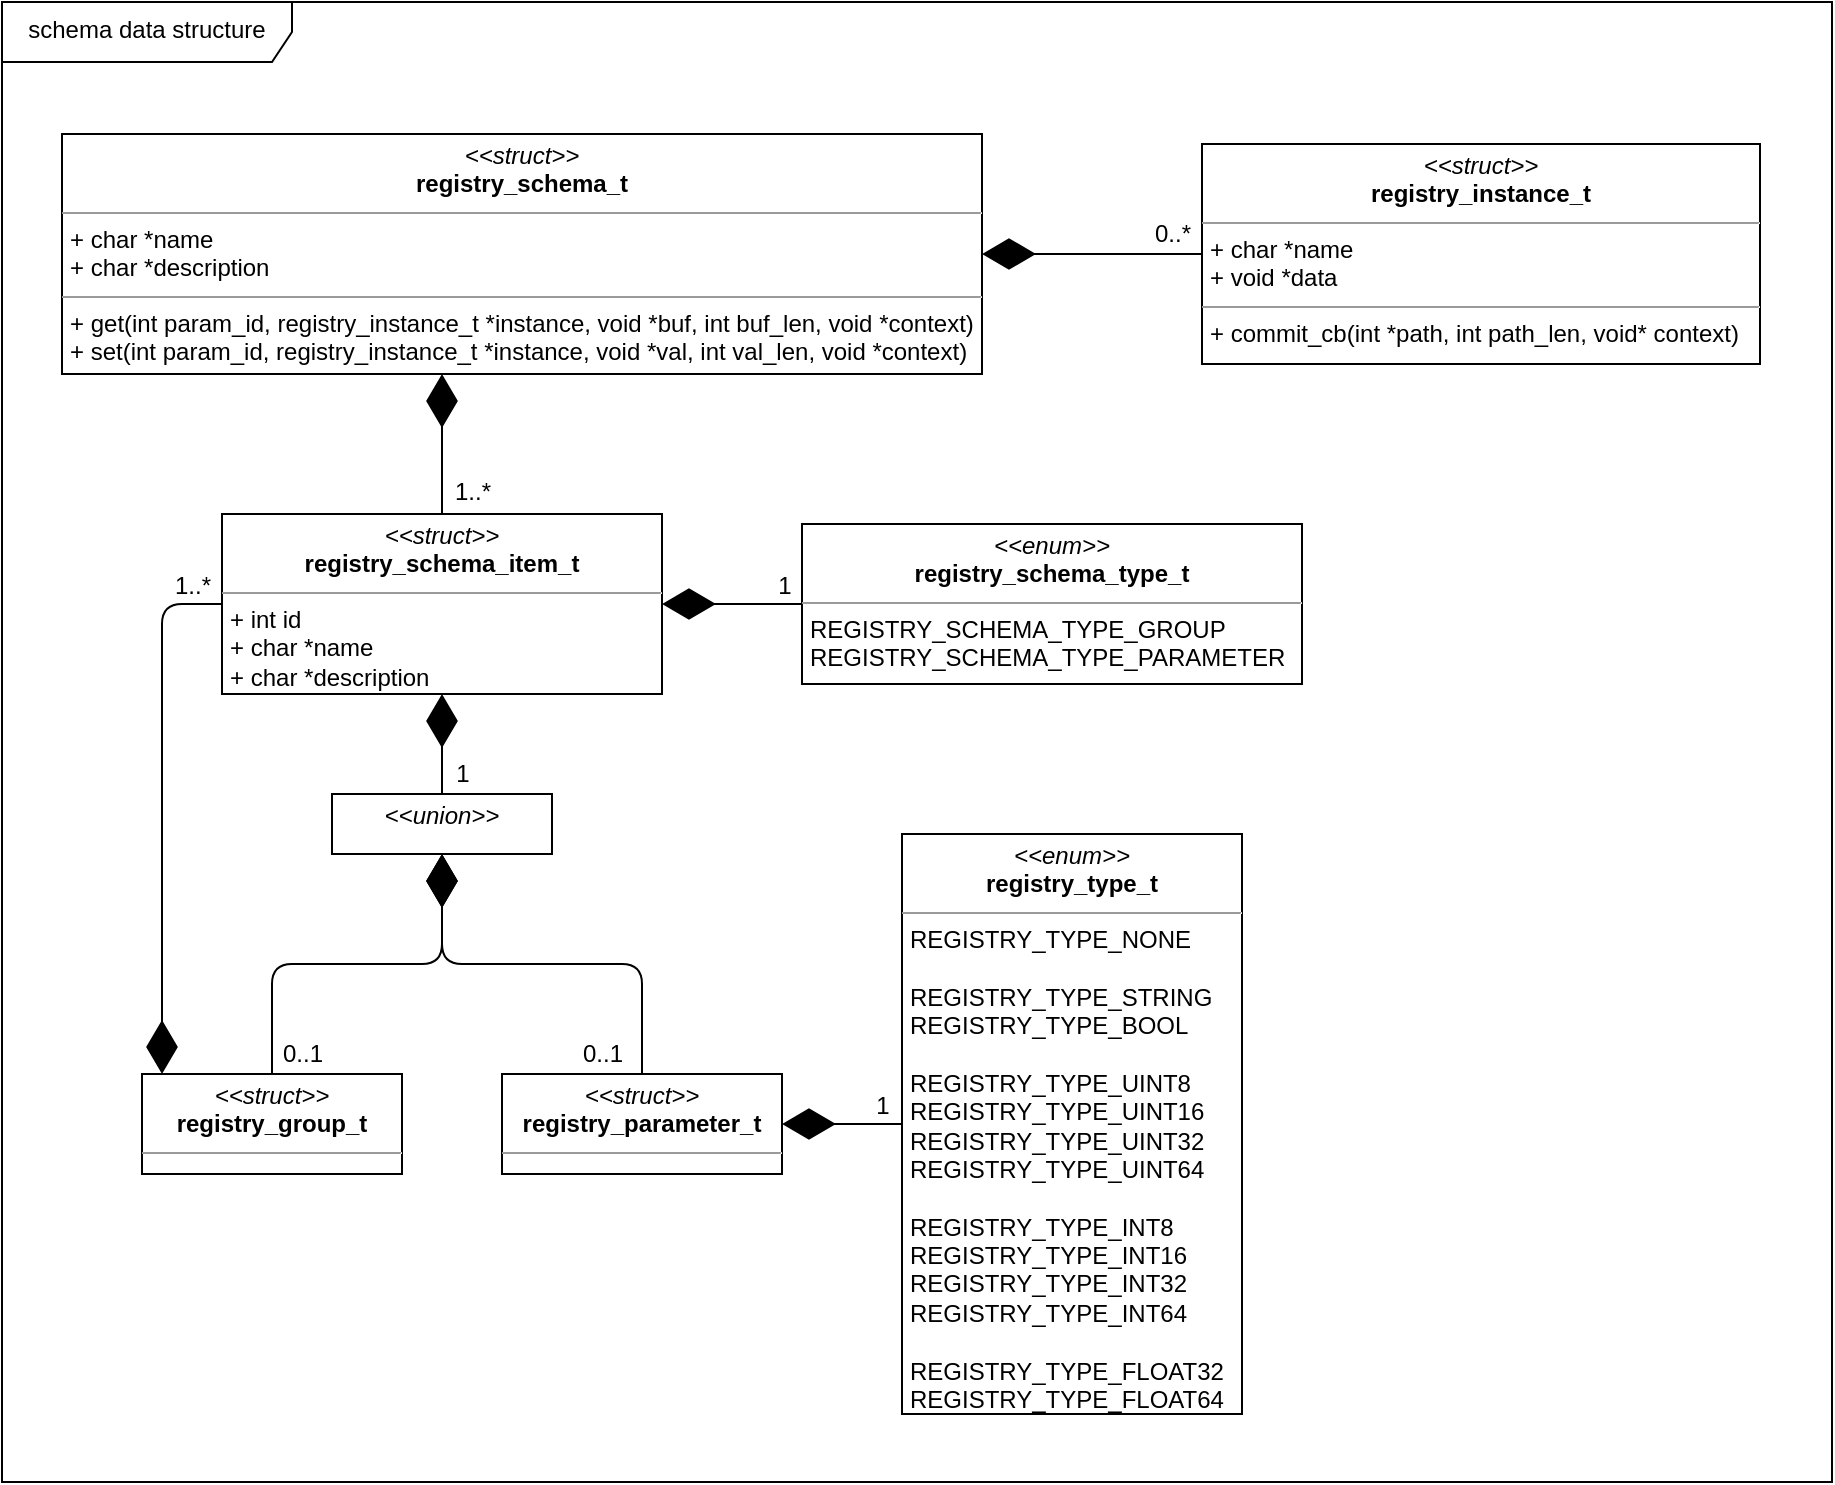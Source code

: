 <mxfile>
    <diagram id="fjN8D4Odn0497USpxgly" name="Page-1">
        <mxGraphModel dx="1312" dy="1364" grid="1" gridSize="10" guides="1" tooltips="1" connect="1" arrows="1" fold="1" page="1" pageScale="1" pageWidth="1169" pageHeight="827" background="#ffffff" math="0" shadow="0">
            <root>
                <mxCell id="0"/>
                <mxCell id="1" parent="0"/>
                <mxCell id="118" value="schema data structure" style="shape=umlFrame;whiteSpace=wrap;html=1;verticalAlign=top;width=145;height=30;swimlaneFillColor=#ffffff;" parent="1" vertex="1">
                    <mxGeometry x="40" y="-800" width="915" height="740" as="geometry"/>
                </mxCell>
                <mxCell id="14" value="&lt;p style=&quot;margin: 0px ; margin-top: 4px ; text-align: center&quot;&gt;&lt;i&gt;&amp;lt;&amp;lt;struct&amp;gt;&amp;gt;&lt;/i&gt;&lt;br&gt;&lt;b&gt;registry_schema_t&lt;/b&gt;&lt;br&gt;&lt;/p&gt;&lt;hr size=&quot;1&quot;&gt;&lt;p style=&quot;margin: 0px ; margin-left: 4px&quot;&gt;+&amp;nbsp;&lt;span&gt;char *name&lt;/span&gt;&lt;/p&gt;&lt;p style=&quot;margin: 0px ; margin-left: 4px&quot;&gt;+ char *description&lt;/p&gt;&lt;hr size=&quot;1&quot;&gt;&lt;p style=&quot;margin: 0px ; margin-left: 4px&quot;&gt;+ get(int param_id, registry_instance_t *instance, void *buf, int buf_len, void *context)&lt;/p&gt;&lt;p style=&quot;margin: 0px ; margin-left: 4px&quot;&gt;+ set(int param_id, registry_instance_t *instance, void *val, int val_len, void *context)&lt;/p&gt;&lt;p style=&quot;margin: 0px ; margin-left: 4px&quot;&gt;&amp;nbsp;&lt;/p&gt;" style="verticalAlign=top;align=left;overflow=fill;fontSize=12;fontFamily=Helvetica;html=1;" parent="1" vertex="1">
                    <mxGeometry x="70" y="-734" width="460" height="120" as="geometry"/>
                </mxCell>
                <mxCell id="15" value="&lt;p style=&quot;margin: 0px ; margin-top: 4px ; text-align: center&quot;&gt;&lt;i&gt;&amp;lt;&amp;lt;enum&amp;gt;&amp;gt;&lt;/i&gt;&lt;br&gt;&lt;b&gt;registry_type_t&lt;/b&gt;&lt;/p&gt;&lt;hr size=&quot;1&quot;&gt;&lt;p style=&quot;margin: 0px ; margin-left: 4px&quot;&gt;REGISTRY_TYPE_NONE&lt;br&gt;&lt;/p&gt;&lt;p style=&quot;margin: 0px ; margin-left: 4px&quot;&gt;&lt;br&gt;&lt;/p&gt;&lt;p style=&quot;margin: 0px ; margin-left: 4px&quot;&gt;REGISTRY_TYPE_STRING&lt;br&gt;&lt;/p&gt;&lt;p style=&quot;margin: 0px ; margin-left: 4px&quot;&gt;REGISTRY_TYPE_BOOL&lt;br&gt;&lt;/p&gt;&lt;p style=&quot;margin: 0px ; margin-left: 4px&quot;&gt;&lt;br&gt;&lt;/p&gt;&lt;p style=&quot;margin: 0px ; margin-left: 4px&quot;&gt;REGISTRY_TYPE_UINT8&lt;br&gt;&lt;/p&gt;&lt;p style=&quot;margin: 0px ; margin-left: 4px&quot;&gt;REGISTRY_TYPE_UINT16&lt;br&gt;&lt;/p&gt;&lt;p style=&quot;margin: 0px ; margin-left: 4px&quot;&gt;REGISTRY_TYPE_UINT32&lt;br&gt;&lt;/p&gt;&lt;p style=&quot;margin: 0px ; margin-left: 4px&quot;&gt;REGISTRY_TYPE_UINT64&lt;br&gt;&lt;/p&gt;&lt;p style=&quot;margin: 0px ; margin-left: 4px&quot;&gt;&lt;br&gt;&lt;/p&gt;&lt;p style=&quot;margin: 0px ; margin-left: 4px&quot;&gt;REGISTRY_TYPE_INT8&lt;br&gt;&lt;/p&gt;&lt;p style=&quot;margin: 0px ; margin-left: 4px&quot;&gt;REGISTRY_TYPE_INT16&lt;br&gt;&lt;/p&gt;&lt;p style=&quot;margin: 0px ; margin-left: 4px&quot;&gt;REGISTRY_TYPE_INT32&lt;br&gt;&lt;/p&gt;&lt;p style=&quot;margin: 0px ; margin-left: 4px&quot;&gt;REGISTRY_TYPE_INT64&lt;br&gt;&lt;/p&gt;&lt;p style=&quot;margin: 0px ; margin-left: 4px&quot;&gt;&lt;br&gt;&lt;/p&gt;&lt;p style=&quot;margin: 0px ; margin-left: 4px&quot;&gt;REGISTRY_TYPE_FLOAT32&lt;br&gt;&lt;/p&gt;&lt;p style=&quot;margin: 0px ; margin-left: 4px&quot;&gt;REGISTRY_TYPE_FLOAT64&lt;br&gt;&lt;/p&gt;" style="verticalAlign=top;align=left;overflow=fill;fontSize=12;fontFamily=Helvetica;html=1;" parent="1" vertex="1">
                    <mxGeometry x="490" y="-384" width="170" height="290" as="geometry"/>
                </mxCell>
                <mxCell id="16" value="&lt;p style=&quot;margin: 0px ; margin-top: 4px ; text-align: center&quot;&gt;&lt;i&gt;&amp;lt;&amp;lt;struct&amp;gt;&amp;gt;&lt;/i&gt;&lt;br&gt;&lt;b&gt;registry_schema_item_t&lt;/b&gt;&lt;br&gt;&lt;/p&gt;&lt;hr size=&quot;1&quot;&gt;&lt;p style=&quot;margin: 0px ; margin-left: 4px&quot;&gt;+ int id&lt;br&gt;&lt;/p&gt;&lt;p style=&quot;margin: 0px ; margin-left: 4px&quot;&gt;+ char *name&lt;/p&gt;&lt;p style=&quot;margin: 0px ; margin-left: 4px&quot;&gt;+ char *description&lt;/p&gt;&lt;p style=&quot;margin: 0px ; margin-left: 4px&quot;&gt;&amp;nbsp;&lt;/p&gt;" style="verticalAlign=top;align=left;overflow=fill;fontSize=12;fontFamily=Helvetica;html=1;" parent="1" vertex="1">
                    <mxGeometry x="150" y="-544" width="220" height="90" as="geometry"/>
                </mxCell>
                <mxCell id="17" value="&lt;p style=&quot;margin: 0px ; margin-top: 4px ; text-align: center&quot;&gt;&lt;i&gt;&amp;lt;&amp;lt;enum&amp;gt;&amp;gt;&lt;/i&gt;&lt;br&gt;&lt;b&gt;registry_schema_type_t&lt;/b&gt;&lt;/p&gt;&lt;hr size=&quot;1&quot;&gt;&lt;p style=&quot;margin: 0px ; margin-left: 4px&quot;&gt;REGISTRY_SCHEMA_TYPE_GROUP&lt;/p&gt;&lt;p style=&quot;margin: 0px ; margin-left: 4px&quot;&gt;REGISTRY_SCHEMA_TYPE_PARAMETER&lt;/p&gt;" style="verticalAlign=top;align=left;overflow=fill;fontSize=12;fontFamily=Helvetica;html=1;" parent="1" vertex="1">
                    <mxGeometry x="440" y="-539" width="250" height="80" as="geometry"/>
                </mxCell>
                <mxCell id="18" value="&lt;p style=&quot;margin: 0px ; margin-top: 4px ; text-align: center&quot;&gt;&lt;i&gt;&amp;lt;&amp;lt;struct&amp;gt;&amp;gt;&lt;/i&gt;&lt;br&gt;&lt;b&gt;registry_group_t&lt;/b&gt;&lt;br&gt;&lt;/p&gt;&lt;hr size=&quot;1&quot;&gt;&lt;p style=&quot;margin: 0px ; margin-left: 4px&quot;&gt;&lt;br&gt;&lt;/p&gt;&lt;p style=&quot;margin: 0px ; margin-left: 4px&quot;&gt;&amp;nbsp;&lt;/p&gt;" style="verticalAlign=top;align=left;overflow=fill;fontSize=12;fontFamily=Helvetica;html=1;" parent="1" vertex="1">
                    <mxGeometry x="110" y="-264" width="130" height="50" as="geometry"/>
                </mxCell>
                <mxCell id="19" value="&lt;p style=&quot;margin: 0px ; margin-top: 4px ; text-align: center&quot;&gt;&lt;i&gt;&amp;lt;&amp;lt;struct&amp;gt;&amp;gt;&lt;/i&gt;&lt;br&gt;&lt;b&gt;registry_parameter_t&lt;/b&gt;&lt;br&gt;&lt;/p&gt;&lt;hr size=&quot;1&quot;&gt;&lt;p style=&quot;margin: 0px ; margin-left: 4px&quot;&gt;&lt;br&gt;&lt;/p&gt;" style="verticalAlign=top;align=left;overflow=fill;fontSize=12;fontFamily=Helvetica;html=1;" parent="1" vertex="1">
                    <mxGeometry x="290" y="-264" width="140" height="50" as="geometry"/>
                </mxCell>
                <mxCell id="66" value="" style="endArrow=diamondThin;endFill=1;endSize=24;html=1;edgeStyle=elbowEdgeStyle;elbow=vertical;" parent="1" source="15" target="19" edge="1">
                    <mxGeometry width="160" relative="1" as="geometry">
                        <mxPoint x="-30" y="76" as="sourcePoint"/>
                        <mxPoint x="130" y="76" as="targetPoint"/>
                    </mxGeometry>
                </mxCell>
                <mxCell id="67" value="" style="endArrow=diamondThin;endFill=1;endSize=24;html=1;edgeStyle=elbowEdgeStyle;entryX=0.5;entryY=1;entryDx=0;entryDy=0;elbow=vertical;" parent="1" source="18" target="98" edge="1">
                    <mxGeometry width="160" relative="1" as="geometry">
                        <mxPoint x="360" y="-134" as="sourcePoint"/>
                        <mxPoint x="275" y="-314" as="targetPoint"/>
                    </mxGeometry>
                </mxCell>
                <mxCell id="68" value="" style="endArrow=diamondThin;endFill=1;endSize=24;html=1;edgeStyle=elbowEdgeStyle;elbow=vertical;" parent="1" source="19" target="98" edge="1">
                    <mxGeometry width="160" relative="1" as="geometry">
                        <mxPoint x="194" y="-254" as="sourcePoint"/>
                        <mxPoint x="275" y="-314" as="targetPoint"/>
                    </mxGeometry>
                </mxCell>
                <mxCell id="69" value="" style="endArrow=diamondThin;endFill=1;endSize=24;html=1;edgeStyle=elbowEdgeStyle;" parent="1" source="16" target="18" edge="1">
                    <mxGeometry width="160" relative="1" as="geometry">
                        <mxPoint x="343.846" y="-294" as="sourcePoint"/>
                        <mxPoint x="306.923" y="-374" as="targetPoint"/>
                        <Array as="points">
                            <mxPoint x="120" y="-374"/>
                            <mxPoint x="70" y="-414"/>
                            <mxPoint x="100" y="-359"/>
                        </Array>
                    </mxGeometry>
                </mxCell>
                <mxCell id="70" value="" style="endArrow=diamondThin;endFill=1;endSize=24;html=1;edgeStyle=elbowEdgeStyle;elbow=vertical;" parent="1" source="17" target="16" edge="1">
                    <mxGeometry width="160" relative="1" as="geometry">
                        <mxPoint x="160" y="-454" as="sourcePoint"/>
                        <mxPoint x="-10" y="-444" as="targetPoint"/>
                    </mxGeometry>
                </mxCell>
                <mxCell id="72" value="" style="endArrow=diamondThin;endFill=1;endSize=24;html=1;edgeStyle=elbowEdgeStyle;elbow=vertical;" parent="1" source="16" target="14" edge="1">
                    <mxGeometry width="160" relative="1" as="geometry">
                        <mxPoint x="520" y="-504" as="sourcePoint"/>
                        <mxPoint x="380" y="-454" as="targetPoint"/>
                        <Array as="points">
                            <mxPoint x="260" y="-594"/>
                        </Array>
                    </mxGeometry>
                </mxCell>
                <mxCell id="90" value="1..*" style="text;html=1;align=center;verticalAlign=middle;resizable=0;points=[];autosize=1;strokeColor=none;" parent="1" vertex="1">
                    <mxGeometry x="120" y="-518" width="30" height="20" as="geometry"/>
                </mxCell>
                <mxCell id="91" value="0..1" style="text;html=1;align=center;verticalAlign=middle;resizable=0;points=[];autosize=1;strokeColor=none;" parent="1" vertex="1">
                    <mxGeometry x="320" y="-284" width="40" height="20" as="geometry"/>
                </mxCell>
                <mxCell id="92" value="0..1" style="text;html=1;align=center;verticalAlign=middle;resizable=0;points=[];autosize=1;strokeColor=none;" parent="1" vertex="1">
                    <mxGeometry x="170" y="-284" width="40" height="20" as="geometry"/>
                </mxCell>
                <mxCell id="95" value="1" style="text;html=1;align=center;verticalAlign=middle;resizable=0;points=[];autosize=1;strokeColor=none;" parent="1" vertex="1">
                    <mxGeometry x="421" y="-518" width="20" height="20" as="geometry"/>
                </mxCell>
                <mxCell id="96" value="1..*" style="text;html=1;align=center;verticalAlign=middle;resizable=0;points=[];autosize=1;strokeColor=none;" parent="1" vertex="1">
                    <mxGeometry x="260" y="-565" width="30" height="20" as="geometry"/>
                </mxCell>
                <mxCell id="98" value="&lt;p style=&quot;margin: 0px ; margin-top: 4px ; text-align: center&quot;&gt;&lt;i&gt;&amp;lt;&amp;lt;union&amp;gt;&amp;gt;&lt;/i&gt;&lt;/p&gt;" style="verticalAlign=top;align=left;overflow=fill;fontSize=12;fontFamily=Helvetica;html=1;" parent="1" vertex="1">
                    <mxGeometry x="205" y="-404" width="110" height="30" as="geometry"/>
                </mxCell>
                <mxCell id="99" value="" style="endArrow=diamondThin;endFill=1;endSize=24;html=1;edgeStyle=orthogonalEdgeStyle;curved=1;" parent="1" source="98" target="16" edge="1">
                    <mxGeometry width="160" relative="1" as="geometry">
                        <mxPoint x="370.059" y="-194" as="sourcePoint"/>
                        <mxPoint x="275" y="-284" as="targetPoint"/>
                    </mxGeometry>
                </mxCell>
                <mxCell id="104" value="1" style="text;html=1;align=center;verticalAlign=middle;resizable=0;points=[];autosize=1;strokeColor=none;" parent="1" vertex="1">
                    <mxGeometry x="470" y="-258" width="20" height="20" as="geometry"/>
                </mxCell>
                <mxCell id="110" value="" style="endArrow=diamondThin;endFill=1;endSize=24;html=1;edgeStyle=elbowEdgeStyle;elbow=vertical;" parent="1" source="158" target="14" edge="1">
                    <mxGeometry width="160" relative="1" as="geometry">
                        <mxPoint x="518" y="-661.5" as="sourcePoint"/>
                        <mxPoint x="270" y="-604" as="targetPoint"/>
                    </mxGeometry>
                </mxCell>
                <mxCell id="111" value="0..*" style="text;html=1;align=center;verticalAlign=middle;resizable=0;points=[];autosize=1;strokeColor=none;" parent="1" vertex="1">
                    <mxGeometry x="610" y="-694" width="30" height="20" as="geometry"/>
                </mxCell>
                <mxCell id="119" value="1" style="text;html=1;align=center;verticalAlign=middle;resizable=0;points=[];autosize=1;strokeColor=none;" parent="1" vertex="1">
                    <mxGeometry x="260" y="-424" width="20" height="20" as="geometry"/>
                </mxCell>
                <mxCell id="158" value="&lt;p style=&quot;margin: 4px 0px 0px ; text-align: center&quot;&gt;&lt;i&gt;&amp;lt;&amp;lt;struct&amp;gt;&amp;gt;&lt;/i&gt;&lt;br&gt;&lt;b&gt;registry_instance_t&lt;/b&gt;&lt;/p&gt;&lt;hr size=&quot;1&quot;&gt;&lt;p style=&quot;margin: 0px 0px 0px 4px&quot;&gt;&lt;/p&gt;&lt;p style=&quot;margin: 0px ; margin-left: 4px&quot;&gt;+&amp;nbsp;&lt;span&gt;char *name&lt;/span&gt;&lt;/p&gt;&lt;p style=&quot;margin: 0px ; margin-left: 4px&quot;&gt;+ void *data&lt;/p&gt;&lt;hr size=&quot;1&quot;&gt;&lt;p style=&quot;margin: 0px ; margin-left: 4px&quot;&gt;+ commit_cb(int *path, int path_len, void* context)&lt;/p&gt;&lt;p style=&quot;margin: 0px ; margin-left: 4px&quot;&gt;&amp;nbsp;&lt;/p&gt;" style="verticalAlign=top;align=left;overflow=fill;fontSize=12;fontFamily=Helvetica;html=1;" parent="1" vertex="1">
                    <mxGeometry x="640" y="-729" width="279" height="110" as="geometry"/>
                </mxCell>
            </root>
        </mxGraphModel>
    </diagram>
</mxfile>